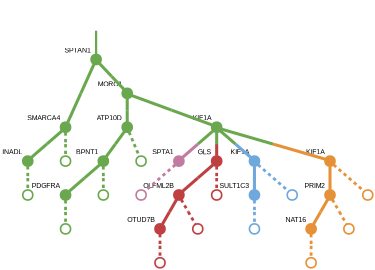 strict digraph  {
graph[splines=false]; nodesep=0.7; rankdir=TB; ranksep=0.6; forcelabels=true; dpi=600; size=2.5;
0 [color="#6aa84fff", fillcolor="#6aa84fff", fixedsize=true, fontname=Arial, fontsize="12pt", height="0.25", label="", penwidth=3, shape=circle, style=filled, xlabel=SPTAN1];
1 [color="#6aa84fff", fillcolor="#6aa84fff", fixedsize=true, fontname=Arial, fontsize="12pt", height="0.25", label="", penwidth=3, shape=circle, style=filled, xlabel=SMARCA4];
8 [color="#6aa84fff", fillcolor="#6aa84fff", fixedsize=true, fontname=Arial, fontsize="12pt", height="0.25", label="", penwidth=3, shape=circle, style=filled, xlabel=MORC1];
9 [color="#6aa84fff", fillcolor="#6aa84fff", fixedsize=true, fontname=Arial, fontsize="12pt", height="0.25", label="", penwidth=3, shape=circle, style=filled, xlabel=INADL];
17 [color="#6aa84fff", fillcolor="#6aa84fff", fixedsize=true, fontname=Arial, fontsize="12pt", height="0.25", label="", penwidth=3, shape=circle, style=solid, xlabel=""];
2 [color="#6aa84fff", fillcolor="#6aa84fff", fixedsize=true, fontname=Arial, fontsize="12pt", height="0.25", label="", penwidth=3, shape=circle, style=filled, xlabel=PDGFRA];
18 [color="#6aa84fff", fillcolor="#6aa84fff", fixedsize=true, fontname=Arial, fontsize="12pt", height="0.25", label="", penwidth=3, shape=circle, style=solid, xlabel=""];
3 [color="#6aa84fff", fillcolor="#6aa84fff", fixedsize=true, fontname=Arial, fontsize="12pt", height="0.25", label="", penwidth=3, shape=circle, style=filled, xlabel=ATP10D];
6 [color="#6aa84fff", fillcolor="#6aa84fff", fixedsize=true, fontname=Arial, fontsize="12pt", height="0.25", label="", penwidth=3, shape=circle, style=filled, xlabel=BPNT1];
19 [color="#6aa84fff", fillcolor="#6aa84fff", fixedsize=true, fontname=Arial, fontsize="12pt", height="0.25", label="", penwidth=3, shape=circle, style=solid, xlabel=""];
4 [color="#6fa8dcff", fillcolor="#6fa8dcff", fixedsize=true, fontname=Arial, fontsize="12pt", height="0.25", label="", penwidth=3, shape=circle, style=filled, xlabel=SULT1C3];
20 [color="#6fa8dcff", fillcolor="#6fa8dcff", fixedsize=true, fontname=Arial, fontsize="12pt", height="0.25", label="", penwidth=3, shape=circle, style=solid, xlabel=""];
5 [color="#bf4040ff", fillcolor="#bf4040ff", fixedsize=true, fontname=Arial, fontsize="12pt", height="0.25", label="", penwidth=3, shape=circle, style=filled, xlabel=OLFML2B];
14 [color="#bf4040ff", fillcolor="#bf4040ff", fixedsize=true, fontname=Arial, fontsize="12pt", height="0.25", label="", penwidth=3, shape=circle, style=filled, xlabel=OTUD7B];
21 [color="#bf4040ff", fillcolor="#bf4040ff", fixedsize=true, fontname=Arial, fontsize="12pt", height="0.25", label="", penwidth=3, shape=circle, style=solid, xlabel=""];
22 [color="#6aa84fff", fillcolor="#6aa84fff", fixedsize=true, fontname=Arial, fontsize="12pt", height="0.25", label="", penwidth=3, shape=circle, style=solid, xlabel=""];
7 [color="#e69138ff", fillcolor="#e69138ff", fixedsize=true, fontname=Arial, fontsize="12pt", height="0.25", label="", penwidth=3, shape=circle, style=filled, xlabel=NAT16];
23 [color="#e69138ff", fillcolor="#e69138ff", fixedsize=true, fontname=Arial, fontsize="12pt", height="0.25", label="", penwidth=3, shape=circle, style=solid, xlabel=""];
12 [color="#6aa84fff", fillcolor="#6aa84fff", fixedsize=true, fontname=Arial, fontsize="12pt", height="0.25", label="", penwidth=3, shape=circle, style=filled, xlabel=KIF1A];
24 [color="#6aa84fff", fillcolor="#6aa84fff", fixedsize=true, fontname=Arial, fontsize="12pt", height="0.25", label="", penwidth=3, shape=circle, style=solid, xlabel=""];
10 [color="#c27ba0ff", fillcolor="#c27ba0ff", fixedsize=true, fontname=Arial, fontsize="12pt", height="0.25", label="", penwidth=3, shape=circle, style=filled, xlabel=SPTA1];
25 [color="#c27ba0ff", fillcolor="#c27ba0ff", fixedsize=true, fontname=Arial, fontsize="12pt", height="0.25", label="", penwidth=3, shape=circle, style=solid, xlabel=""];
11 [color="#e69138ff", fillcolor="#e69138ff", fixedsize=true, fontname=Arial, fontsize="12pt", height="0.25", label="", penwidth=3, shape=circle, style=filled, xlabel=PRIM2];
26 [color="#e69138ff", fillcolor="#e69138ff", fixedsize=true, fontname=Arial, fontsize="12pt", height="0.25", label="", penwidth=3, shape=circle, style=solid, xlabel=""];
13 [color="#bf4040ff", fillcolor="#bf4040ff", fixedsize=true, fontname=Arial, fontsize="12pt", height="0.25", label="", penwidth=3, shape=circle, style=filled, xlabel=GLS];
15 [color="#6fa8dcff", fillcolor="#6fa8dcff", fixedsize=true, fontname=Arial, fontsize="12pt", height="0.25", label="", penwidth=3, shape=circle, style=filled, xlabel=KIF1A];
16 [color="#e69138ff", fillcolor="#e69138ff", fixedsize=true, fontname=Arial, fontsize="12pt", height="0.25", label="", penwidth=3, shape=circle, style=filled, xlabel=KIF1A];
29 [color="#bf4040ff", fillcolor="#bf4040ff", fixedsize=true, fontname=Arial, fontsize="12pt", height="0.25", label="", penwidth=3, shape=circle, style=solid, xlabel=""];
30 [color="#bf4040ff", fillcolor="#bf4040ff", fixedsize=true, fontname=Arial, fontsize="12pt", height="0.25", label="", penwidth=3, shape=circle, style=solid, xlabel=""];
27 [color="#6fa8dcff", fillcolor="#6fa8dcff", fixedsize=true, fontname=Arial, fontsize="12pt", height="0.25", label="", penwidth=3, shape=circle, style=solid, xlabel=""];
28 [color="#e69138ff", fillcolor="#e69138ff", fixedsize=true, fontname=Arial, fontsize="12pt", height="0.25", label="", penwidth=3, shape=circle, style=solid, xlabel=""];
normal [label="", penwidth=3, style=invis, xlabel=SPTAN1];
0 -> 1  [arrowsize=0, color="#6aa84fff;0.5:#6aa84fff", minlen="2.5", penwidth="5.5", style=solid];
0 -> 8  [arrowsize=0, color="#6aa84fff;0.5:#6aa84fff", minlen="1.3857142925262451", penwidth="5.5", style=solid];
1 -> 9  [arrowsize=0, color="#6aa84fff;0.5:#6aa84fff", minlen="1.3428571224212646", penwidth="5.5", style=solid];
1 -> 17  [arrowsize=0, color="#6aa84fff;0.5:#6aa84fff", minlen="1.1071429252624512", penwidth=5, style=dashed];
8 -> 3  [arrowsize=0, color="#6aa84fff;0.5:#6aa84fff", minlen="1.471428632736206", penwidth="5.5", style=solid];
8 -> 12  [arrowsize=0, color="#6aa84fff;0.5:#6aa84fff", minlen="1.2142857313156128", penwidth="5.5", style=solid];
9 -> 24  [arrowsize=0, color="#6aa84fff;0.5:#6aa84fff", minlen="1.1071429252624512", penwidth=5, style=dashed];
2 -> 18  [arrowsize=0, color="#6aa84fff;0.5:#6aa84fff", minlen="1.1071429252624512", penwidth=5, style=dashed];
3 -> 6  [arrowsize=0, color="#6aa84fff;0.5:#6aa84fff", minlen="1.3857142925262451", penwidth="5.5", style=solid];
3 -> 19  [arrowsize=0, color="#6aa84fff;0.5:#6aa84fff", minlen="1.1071429252624512", penwidth=5, style=dashed];
6 -> 2  [arrowsize=0, color="#6aa84fff;0.5:#6aa84fff", minlen="1.514285683631897", penwidth="5.5", style=solid];
6 -> 22  [arrowsize=0, color="#6aa84fff;0.5:#6aa84fff", minlen="1.1071429252624512", penwidth=5, style=dashed];
4 -> 20  [arrowsize=0, color="#6fa8dcff;0.5:#6fa8dcff", minlen="1.1071429252624512", penwidth=5, style=dashed];
5 -> 14  [arrowsize=0, color="#bf4040ff;0.5:#bf4040ff", minlen="1.2142857313156128", penwidth="5.5", style=solid];
5 -> 21  [arrowsize=0, color="#bf4040ff;0.5:#bf4040ff", minlen="1.1071429252624512", penwidth=5, style=dashed];
14 -> 30  [arrowsize=0, color="#bf4040ff;0.5:#bf4040ff", minlen="1.1071429252624512", penwidth=5, style=dashed];
7 -> 23  [arrowsize=0, color="#e69138ff;0.5:#e69138ff", minlen="1.1071429252624512", penwidth=5, style=dashed];
12 -> 10  [arrowsize=0, color="#6aa84fff;0.5:#c27ba0ff", minlen="1.2999999523162842", penwidth="5.5", style=solid];
12 -> 13  [arrowsize=0, color="#6aa84fff;0.5:#bf4040ff", minlen="1.2142857313156128", penwidth="5.5", style=solid];
12 -> 15  [arrowsize=0, color="#6aa84fff;0.5:#6fa8dcff", minlen="1.1071429252624512", penwidth="5.5", style=solid];
12 -> 16  [arrowsize=0, color="#6aa84fff;0.5:#e69138ff", minlen="1.1071429252624512", penwidth="5.5", style=solid];
10 -> 25  [arrowsize=0, color="#c27ba0ff;0.5:#c27ba0ff", minlen="1.1071429252624512", penwidth=5, style=dashed];
11 -> 7  [arrowsize=0, color="#e69138ff;0.5:#e69138ff", minlen="1.3857142925262451", penwidth="5.5", style=solid];
11 -> 26  [arrowsize=0, color="#e69138ff;0.5:#e69138ff", minlen="1.1071429252624512", penwidth=5, style=dashed];
13 -> 5  [arrowsize=0, color="#bf4040ff;0.5:#bf4040ff", minlen="1.3857142925262451", penwidth="5.5", style=solid];
13 -> 29  [arrowsize=0, color="#bf4040ff;0.5:#bf4040ff", minlen="1.1071429252624512", penwidth=5, style=dashed];
15 -> 4  [arrowsize=0, color="#6fa8dcff;0.5:#6fa8dcff", minlen="1.471428632736206", penwidth="5.5", style=solid];
15 -> 27  [arrowsize=0, color="#6fa8dcff;0.5:#6fa8dcff", minlen="1.1071429252624512", penwidth=5, style=dashed];
16 -> 11  [arrowsize=0, color="#e69138ff;0.5:#e69138ff", minlen="1.2571427822113037", penwidth="5.5", style=solid];
16 -> 28  [arrowsize=0, color="#e69138ff;0.5:#e69138ff", minlen="1.1071429252624512", penwidth=5, style=dashed];
normal -> 0  [arrowsize=0, color="#6aa84fff", label="", penwidth=4, style=solid];
}
